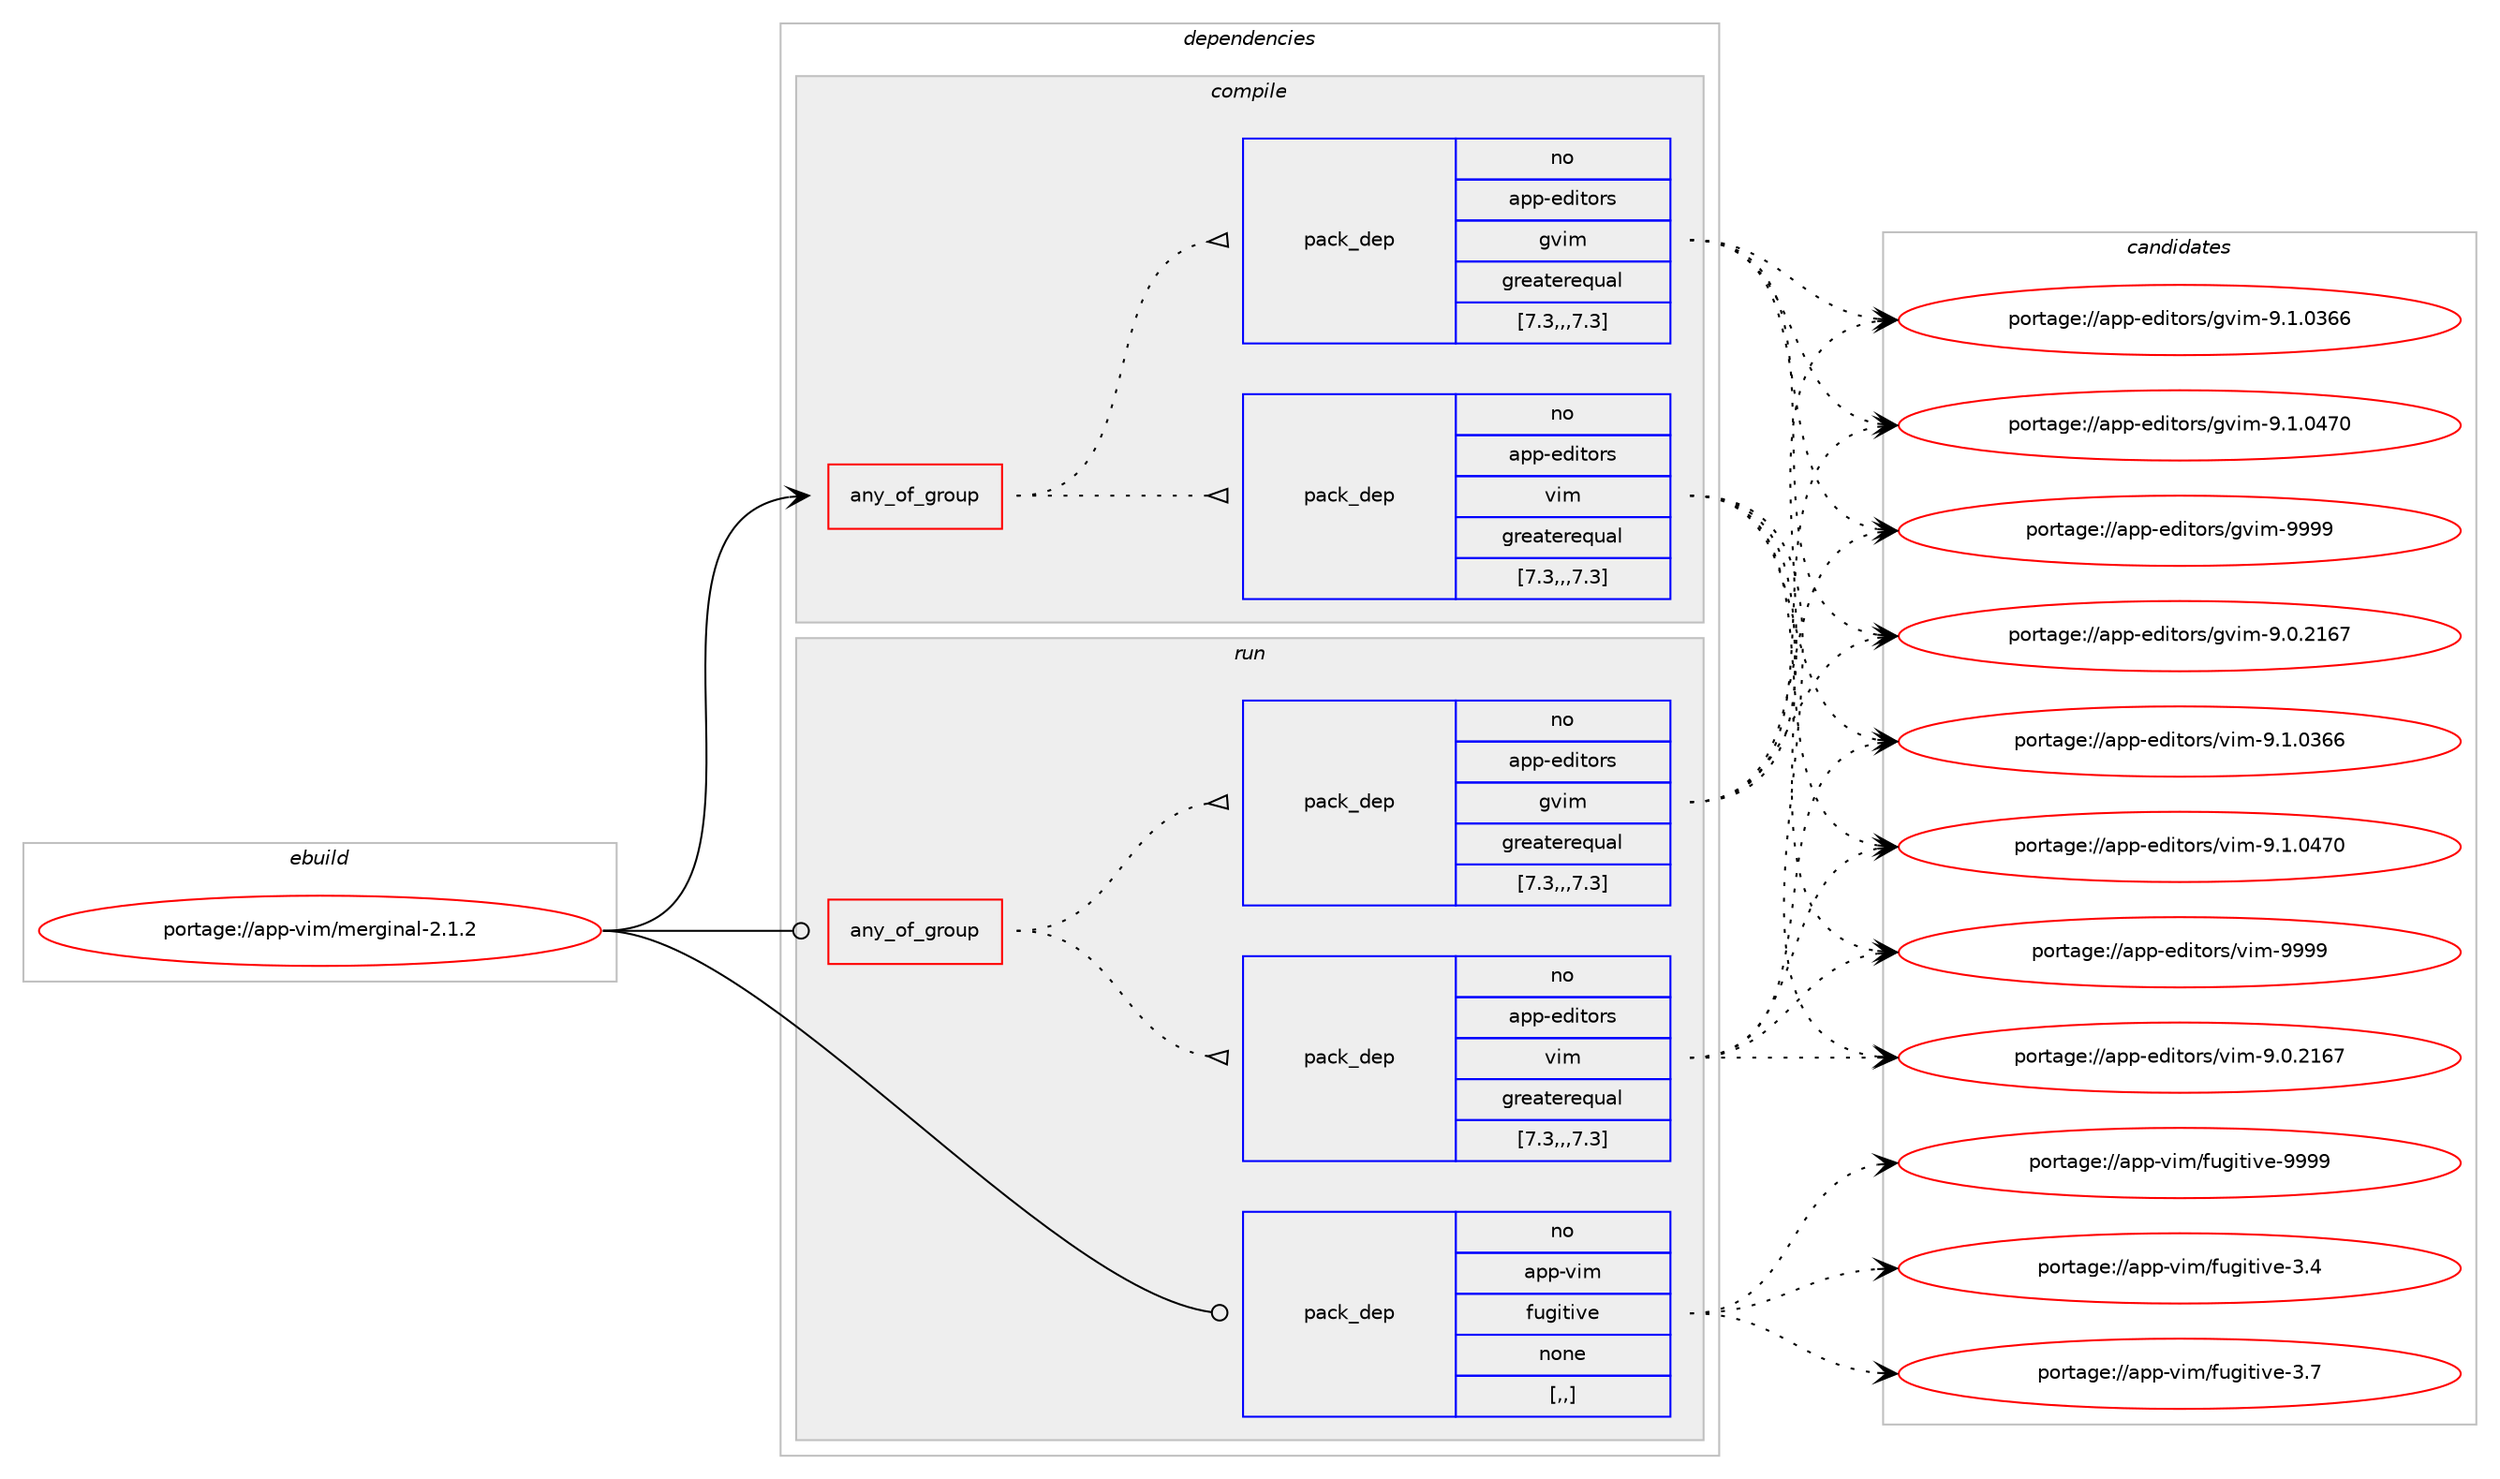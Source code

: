 digraph prolog {

# *************
# Graph options
# *************

newrank=true;
concentrate=true;
compound=true;
graph [rankdir=LR,fontname=Helvetica,fontsize=10,ranksep=1.5];#, ranksep=2.5, nodesep=0.2];
edge  [arrowhead=vee];
node  [fontname=Helvetica,fontsize=10];

# **********
# The ebuild
# **********

subgraph cluster_leftcol {
color=gray;
rank=same;
label=<<i>ebuild</i>>;
id [label="portage://app-vim/merginal-2.1.2", color=red, width=4, href="../app-vim/merginal-2.1.2.svg"];
}

# ****************
# The dependencies
# ****************

subgraph cluster_midcol {
color=gray;
label=<<i>dependencies</i>>;
subgraph cluster_compile {
fillcolor="#eeeeee";
style=filled;
label=<<i>compile</i>>;
subgraph any629 {
dependency60301 [label=<<TABLE BORDER="0" CELLBORDER="1" CELLSPACING="0" CELLPADDING="4"><TR><TD CELLPADDING="10">any_of_group</TD></TR></TABLE>>, shape=none, color=red];subgraph pack43681 {
dependency60302 [label=<<TABLE BORDER="0" CELLBORDER="1" CELLSPACING="0" CELLPADDING="4" WIDTH="220"><TR><TD ROWSPAN="6" CELLPADDING="30">pack_dep</TD></TR><TR><TD WIDTH="110">no</TD></TR><TR><TD>app-editors</TD></TR><TR><TD>vim</TD></TR><TR><TD>greaterequal</TD></TR><TR><TD>[7.3,,,7.3]</TD></TR></TABLE>>, shape=none, color=blue];
}
dependency60301:e -> dependency60302:w [weight=20,style="dotted",arrowhead="oinv"];
subgraph pack43682 {
dependency60303 [label=<<TABLE BORDER="0" CELLBORDER="1" CELLSPACING="0" CELLPADDING="4" WIDTH="220"><TR><TD ROWSPAN="6" CELLPADDING="30">pack_dep</TD></TR><TR><TD WIDTH="110">no</TD></TR><TR><TD>app-editors</TD></TR><TR><TD>gvim</TD></TR><TR><TD>greaterequal</TD></TR><TR><TD>[7.3,,,7.3]</TD></TR></TABLE>>, shape=none, color=blue];
}
dependency60301:e -> dependency60303:w [weight=20,style="dotted",arrowhead="oinv"];
}
id:e -> dependency60301:w [weight=20,style="solid",arrowhead="vee"];
}
subgraph cluster_compileandrun {
fillcolor="#eeeeee";
style=filled;
label=<<i>compile and run</i>>;
}
subgraph cluster_run {
fillcolor="#eeeeee";
style=filled;
label=<<i>run</i>>;
subgraph any630 {
dependency60304 [label=<<TABLE BORDER="0" CELLBORDER="1" CELLSPACING="0" CELLPADDING="4"><TR><TD CELLPADDING="10">any_of_group</TD></TR></TABLE>>, shape=none, color=red];subgraph pack43683 {
dependency60305 [label=<<TABLE BORDER="0" CELLBORDER="1" CELLSPACING="0" CELLPADDING="4" WIDTH="220"><TR><TD ROWSPAN="6" CELLPADDING="30">pack_dep</TD></TR><TR><TD WIDTH="110">no</TD></TR><TR><TD>app-editors</TD></TR><TR><TD>vim</TD></TR><TR><TD>greaterequal</TD></TR><TR><TD>[7.3,,,7.3]</TD></TR></TABLE>>, shape=none, color=blue];
}
dependency60304:e -> dependency60305:w [weight=20,style="dotted",arrowhead="oinv"];
subgraph pack43684 {
dependency60306 [label=<<TABLE BORDER="0" CELLBORDER="1" CELLSPACING="0" CELLPADDING="4" WIDTH="220"><TR><TD ROWSPAN="6" CELLPADDING="30">pack_dep</TD></TR><TR><TD WIDTH="110">no</TD></TR><TR><TD>app-editors</TD></TR><TR><TD>gvim</TD></TR><TR><TD>greaterequal</TD></TR><TR><TD>[7.3,,,7.3]</TD></TR></TABLE>>, shape=none, color=blue];
}
dependency60304:e -> dependency60306:w [weight=20,style="dotted",arrowhead="oinv"];
}
id:e -> dependency60304:w [weight=20,style="solid",arrowhead="odot"];
subgraph pack43685 {
dependency60307 [label=<<TABLE BORDER="0" CELLBORDER="1" CELLSPACING="0" CELLPADDING="4" WIDTH="220"><TR><TD ROWSPAN="6" CELLPADDING="30">pack_dep</TD></TR><TR><TD WIDTH="110">no</TD></TR><TR><TD>app-vim</TD></TR><TR><TD>fugitive</TD></TR><TR><TD>none</TD></TR><TR><TD>[,,]</TD></TR></TABLE>>, shape=none, color=blue];
}
id:e -> dependency60307:w [weight=20,style="solid",arrowhead="odot"];
}
}

# **************
# The candidates
# **************

subgraph cluster_choices {
rank=same;
color=gray;
label=<<i>candidates</i>>;

subgraph choice43681 {
color=black;
nodesep=1;
choice971121124510110010511611111411547118105109455746484650495455 [label="portage://app-editors/vim-9.0.2167", color=red, width=4,href="../app-editors/vim-9.0.2167.svg"];
choice971121124510110010511611111411547118105109455746494648515454 [label="portage://app-editors/vim-9.1.0366", color=red, width=4,href="../app-editors/vim-9.1.0366.svg"];
choice971121124510110010511611111411547118105109455746494648525548 [label="portage://app-editors/vim-9.1.0470", color=red, width=4,href="../app-editors/vim-9.1.0470.svg"];
choice9711211245101100105116111114115471181051094557575757 [label="portage://app-editors/vim-9999", color=red, width=4,href="../app-editors/vim-9999.svg"];
dependency60302:e -> choice971121124510110010511611111411547118105109455746484650495455:w [style=dotted,weight="100"];
dependency60302:e -> choice971121124510110010511611111411547118105109455746494648515454:w [style=dotted,weight="100"];
dependency60302:e -> choice971121124510110010511611111411547118105109455746494648525548:w [style=dotted,weight="100"];
dependency60302:e -> choice9711211245101100105116111114115471181051094557575757:w [style=dotted,weight="100"];
}
subgraph choice43682 {
color=black;
nodesep=1;
choice971121124510110010511611111411547103118105109455746484650495455 [label="portage://app-editors/gvim-9.0.2167", color=red, width=4,href="../app-editors/gvim-9.0.2167.svg"];
choice971121124510110010511611111411547103118105109455746494648515454 [label="portage://app-editors/gvim-9.1.0366", color=red, width=4,href="../app-editors/gvim-9.1.0366.svg"];
choice971121124510110010511611111411547103118105109455746494648525548 [label="portage://app-editors/gvim-9.1.0470", color=red, width=4,href="../app-editors/gvim-9.1.0470.svg"];
choice9711211245101100105116111114115471031181051094557575757 [label="portage://app-editors/gvim-9999", color=red, width=4,href="../app-editors/gvim-9999.svg"];
dependency60303:e -> choice971121124510110010511611111411547103118105109455746484650495455:w [style=dotted,weight="100"];
dependency60303:e -> choice971121124510110010511611111411547103118105109455746494648515454:w [style=dotted,weight="100"];
dependency60303:e -> choice971121124510110010511611111411547103118105109455746494648525548:w [style=dotted,weight="100"];
dependency60303:e -> choice9711211245101100105116111114115471031181051094557575757:w [style=dotted,weight="100"];
}
subgraph choice43683 {
color=black;
nodesep=1;
choice971121124510110010511611111411547118105109455746484650495455 [label="portage://app-editors/vim-9.0.2167", color=red, width=4,href="../app-editors/vim-9.0.2167.svg"];
choice971121124510110010511611111411547118105109455746494648515454 [label="portage://app-editors/vim-9.1.0366", color=red, width=4,href="../app-editors/vim-9.1.0366.svg"];
choice971121124510110010511611111411547118105109455746494648525548 [label="portage://app-editors/vim-9.1.0470", color=red, width=4,href="../app-editors/vim-9.1.0470.svg"];
choice9711211245101100105116111114115471181051094557575757 [label="portage://app-editors/vim-9999", color=red, width=4,href="../app-editors/vim-9999.svg"];
dependency60305:e -> choice971121124510110010511611111411547118105109455746484650495455:w [style=dotted,weight="100"];
dependency60305:e -> choice971121124510110010511611111411547118105109455746494648515454:w [style=dotted,weight="100"];
dependency60305:e -> choice971121124510110010511611111411547118105109455746494648525548:w [style=dotted,weight="100"];
dependency60305:e -> choice9711211245101100105116111114115471181051094557575757:w [style=dotted,weight="100"];
}
subgraph choice43684 {
color=black;
nodesep=1;
choice971121124510110010511611111411547103118105109455746484650495455 [label="portage://app-editors/gvim-9.0.2167", color=red, width=4,href="../app-editors/gvim-9.0.2167.svg"];
choice971121124510110010511611111411547103118105109455746494648515454 [label="portage://app-editors/gvim-9.1.0366", color=red, width=4,href="../app-editors/gvim-9.1.0366.svg"];
choice971121124510110010511611111411547103118105109455746494648525548 [label="portage://app-editors/gvim-9.1.0470", color=red, width=4,href="../app-editors/gvim-9.1.0470.svg"];
choice9711211245101100105116111114115471031181051094557575757 [label="portage://app-editors/gvim-9999", color=red, width=4,href="../app-editors/gvim-9999.svg"];
dependency60306:e -> choice971121124510110010511611111411547103118105109455746484650495455:w [style=dotted,weight="100"];
dependency60306:e -> choice971121124510110010511611111411547103118105109455746494648515454:w [style=dotted,weight="100"];
dependency60306:e -> choice971121124510110010511611111411547103118105109455746494648525548:w [style=dotted,weight="100"];
dependency60306:e -> choice9711211245101100105116111114115471031181051094557575757:w [style=dotted,weight="100"];
}
subgraph choice43685 {
color=black;
nodesep=1;
choice97112112451181051094710211710310511610511810145514652 [label="portage://app-vim/fugitive-3.4", color=red, width=4,href="../app-vim/fugitive-3.4.svg"];
choice97112112451181051094710211710310511610511810145514655 [label="portage://app-vim/fugitive-3.7", color=red, width=4,href="../app-vim/fugitive-3.7.svg"];
choice9711211245118105109471021171031051161051181014557575757 [label="portage://app-vim/fugitive-9999", color=red, width=4,href="../app-vim/fugitive-9999.svg"];
dependency60307:e -> choice97112112451181051094710211710310511610511810145514652:w [style=dotted,weight="100"];
dependency60307:e -> choice97112112451181051094710211710310511610511810145514655:w [style=dotted,weight="100"];
dependency60307:e -> choice9711211245118105109471021171031051161051181014557575757:w [style=dotted,weight="100"];
}
}

}
